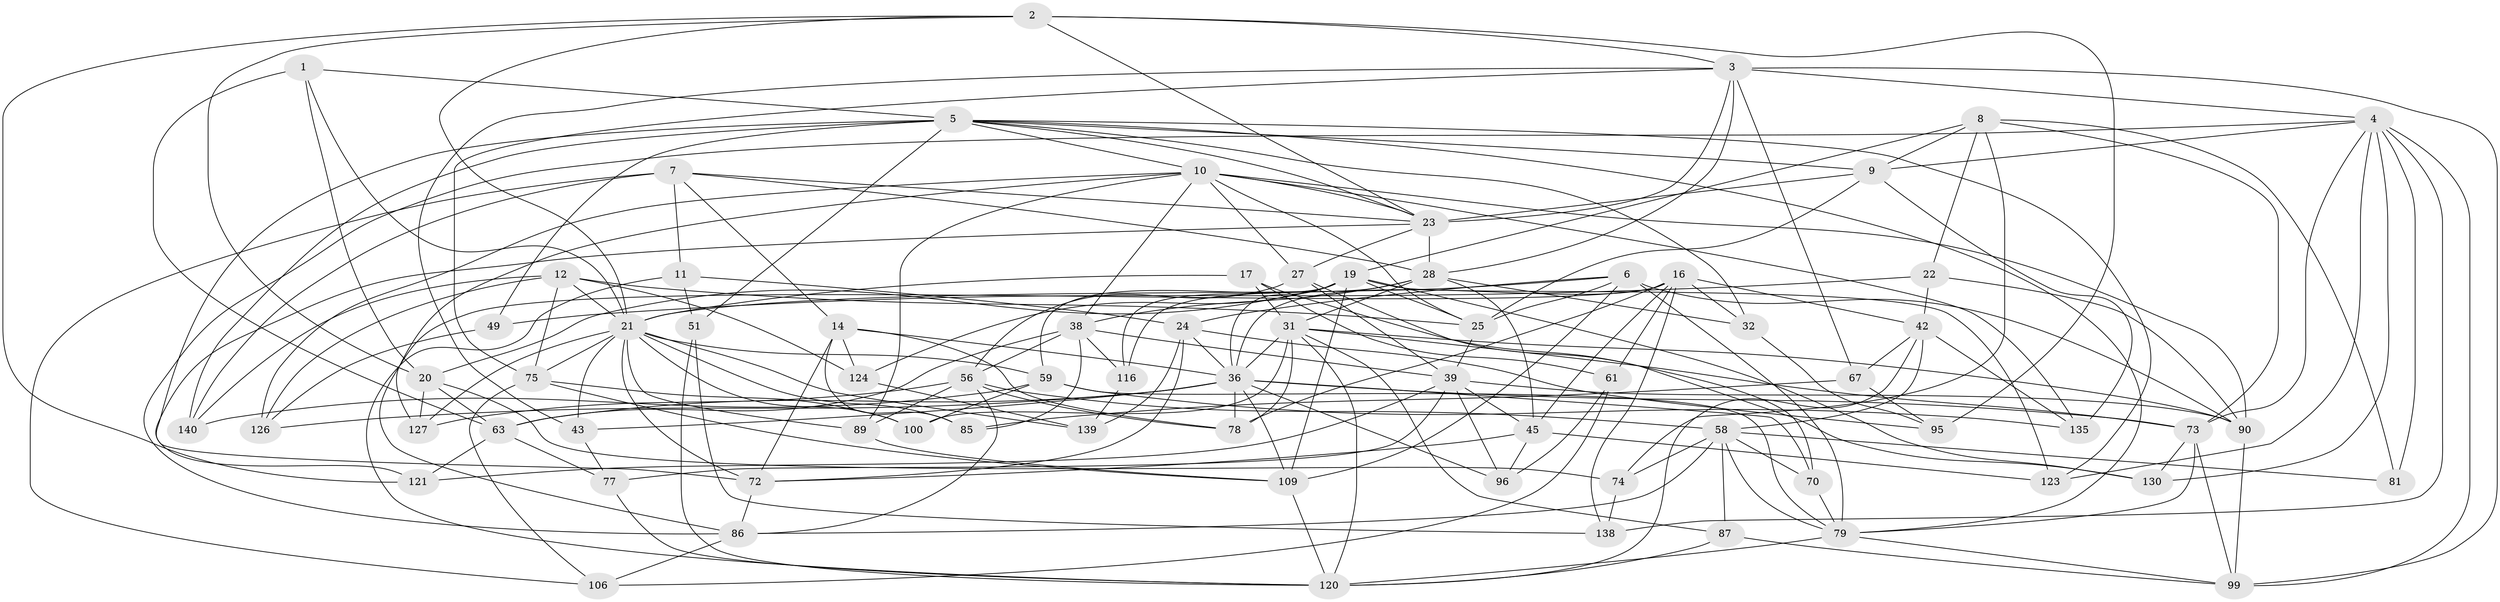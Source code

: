 // original degree distribution, {4: 1.0}
// Generated by graph-tools (version 1.1) at 2025/16/03/09/25 04:16:22]
// undirected, 72 vertices, 209 edges
graph export_dot {
graph [start="1"]
  node [color=gray90,style=filled];
  1;
  2 [super="+118"];
  3 [super="+66+33"];
  4 [super="+44"];
  5 [super="+41+18"];
  6 [super="+30"];
  7 [super="+29"];
  8 [super="+15"];
  9 [super="+64"];
  10 [super="+55+65+47"];
  11;
  12 [super="+13"];
  14 [super="+128"];
  16 [super="+34"];
  17;
  19 [super="+50"];
  20 [super="+111"];
  21 [super="+26"];
  22;
  23 [super="+57+84"];
  24 [super="+105"];
  25 [super="+82"];
  27 [super="+40"];
  28 [super="+35"];
  31 [super="+62+107"];
  32;
  36 [super="+115+48"];
  38 [super="+76"];
  39 [super="+91+54"];
  42 [super="+71"];
  43;
  45 [super="+131"];
  49;
  51;
  56 [super="+129"];
  58 [super="+83+117"];
  59 [super="+136"];
  61;
  63 [super="+108"];
  67;
  70;
  72 [super="+142"];
  73 [super="+97+104"];
  74;
  75 [super="+93"];
  77;
  78 [super="+101"];
  79 [super="+80"];
  81;
  85;
  86 [super="+88"];
  87;
  89;
  90 [super="+98"];
  95;
  96;
  99 [super="+113"];
  100;
  106;
  109 [super="+141"];
  116;
  120 [super="+125"];
  121;
  123;
  124;
  126;
  127;
  130;
  135;
  138;
  139;
  140;
  1 -- 21;
  1 -- 20;
  1 -- 5;
  1 -- 63;
  2 -- 23;
  2 -- 121;
  2 -- 21;
  2 -- 3;
  2 -- 95;
  2 -- 20;
  3 -- 23;
  3 -- 75;
  3 -- 43;
  3 -- 67;
  3 -- 4;
  3 -- 99;
  3 -- 28;
  4 -- 81 [weight=2];
  4 -- 130;
  4 -- 86;
  4 -- 73;
  4 -- 138;
  4 -- 123;
  4 -- 99;
  4 -- 9;
  5 -- 51;
  5 -- 32;
  5 -- 123;
  5 -- 140;
  5 -- 49 [weight=2];
  5 -- 23;
  5 -- 10;
  5 -- 79;
  5 -- 72;
  5 -- 9;
  6 -- 24;
  6 -- 90;
  6 -- 109;
  6 -- 79;
  6 -- 21;
  6 -- 25;
  7 -- 11;
  7 -- 14;
  7 -- 140;
  7 -- 106;
  7 -- 28;
  7 -- 23;
  8 -- 22;
  8 -- 81;
  8 -- 74;
  8 -- 73;
  8 -- 19;
  8 -- 9;
  9 -- 25;
  9 -- 135;
  9 -- 23;
  10 -- 27;
  10 -- 127;
  10 -- 126;
  10 -- 23;
  10 -- 38;
  10 -- 89;
  10 -- 25;
  10 -- 135;
  10 -- 90;
  11 -- 51;
  11 -- 24;
  11 -- 120;
  12 -- 75;
  12 -- 124;
  12 -- 140;
  12 -- 126;
  12 -- 21;
  12 -- 25;
  14 -- 85;
  14 -- 124;
  14 -- 78;
  14 -- 36;
  14 -- 72;
  16 -- 86;
  16 -- 45;
  16 -- 42;
  16 -- 32;
  16 -- 36;
  16 -- 138;
  16 -- 61;
  16 -- 78;
  17 -- 61;
  17 -- 130;
  17 -- 31;
  17 -- 21;
  19 -- 124;
  19 -- 130;
  19 -- 116;
  19 -- 36;
  19 -- 59;
  19 -- 109;
  19 -- 123;
  19 -- 20;
  19 -- 25;
  20 -- 74;
  20 -- 127;
  20 -- 63;
  21 -- 127;
  21 -- 43;
  21 -- 100;
  21 -- 72;
  21 -- 75;
  21 -- 139;
  21 -- 85;
  21 -- 89;
  21 -- 59;
  22 -- 90;
  22 -- 49;
  22 -- 42;
  23 -- 121;
  23 -- 28;
  23 -- 27 [weight=2];
  24 -- 72;
  24 -- 139;
  24 -- 95;
  24 -- 36;
  25 -- 39;
  27 -- 70;
  27 -- 56;
  27 -- 39;
  28 -- 32;
  28 -- 116;
  28 -- 38;
  28 -- 31;
  28 -- 45;
  31 -- 100;
  31 -- 87;
  31 -- 78;
  31 -- 73 [weight=2];
  31 -- 36;
  31 -- 120;
  31 -- 90;
  32 -- 95;
  36 -- 63;
  36 -- 78 [weight=2];
  36 -- 109;
  36 -- 96;
  36 -- 70;
  36 -- 73;
  36 -- 43;
  36 -- 126;
  38 -- 85;
  38 -- 39;
  38 -- 116;
  38 -- 63;
  38 -- 56 [weight=2];
  39 -- 96;
  39 -- 121;
  39 -- 77;
  39 -- 45;
  39 -- 90;
  42 -- 120;
  42 -- 67;
  42 -- 58;
  42 -- 135;
  43 -- 77;
  45 -- 96;
  45 -- 72;
  45 -- 123;
  49 -- 126;
  51 -- 120;
  51 -- 138;
  56 -- 127;
  56 -- 89;
  56 -- 86;
  56 -- 78;
  56 -- 58;
  58 -- 79;
  58 -- 81;
  58 -- 70;
  58 -- 87;
  58 -- 74;
  58 -- 86;
  59 -- 140;
  59 -- 135;
  59 -- 100;
  59 -- 79;
  61 -- 96;
  61 -- 106;
  63 -- 77;
  63 -- 121;
  67 -- 95;
  67 -- 85;
  70 -- 79;
  72 -- 86;
  73 -- 130;
  73 -- 99;
  73 -- 79;
  74 -- 138;
  75 -- 100;
  75 -- 106;
  75 -- 109;
  77 -- 120;
  79 -- 99;
  79 -- 120;
  86 -- 106;
  87 -- 120;
  87 -- 99;
  89 -- 109;
  90 -- 99;
  109 -- 120;
  116 -- 139;
  124 -- 139;
}
